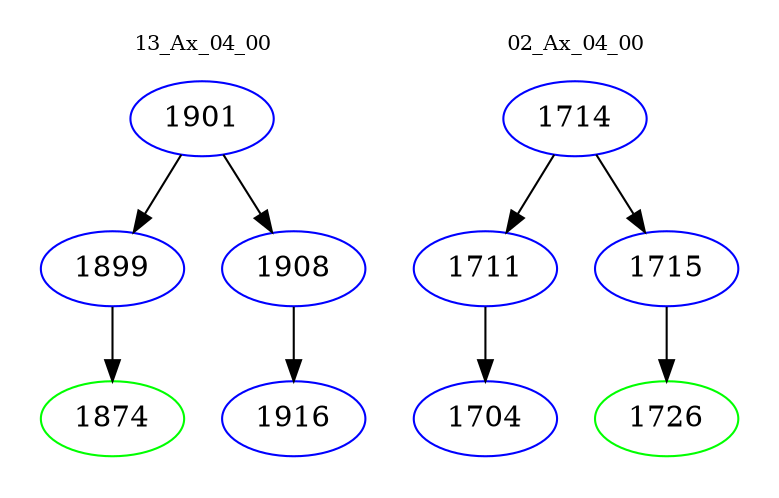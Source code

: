 digraph{
subgraph cluster_0 {
color = white
label = "13_Ax_04_00";
fontsize=10;
T0_1901 [label="1901", color="blue"]
T0_1901 -> T0_1899 [color="black"]
T0_1899 [label="1899", color="blue"]
T0_1899 -> T0_1874 [color="black"]
T0_1874 [label="1874", color="green"]
T0_1901 -> T0_1908 [color="black"]
T0_1908 [label="1908", color="blue"]
T0_1908 -> T0_1916 [color="black"]
T0_1916 [label="1916", color="blue"]
}
subgraph cluster_1 {
color = white
label = "02_Ax_04_00";
fontsize=10;
T1_1714 [label="1714", color="blue"]
T1_1714 -> T1_1711 [color="black"]
T1_1711 [label="1711", color="blue"]
T1_1711 -> T1_1704 [color="black"]
T1_1704 [label="1704", color="blue"]
T1_1714 -> T1_1715 [color="black"]
T1_1715 [label="1715", color="blue"]
T1_1715 -> T1_1726 [color="black"]
T1_1726 [label="1726", color="green"]
}
}
